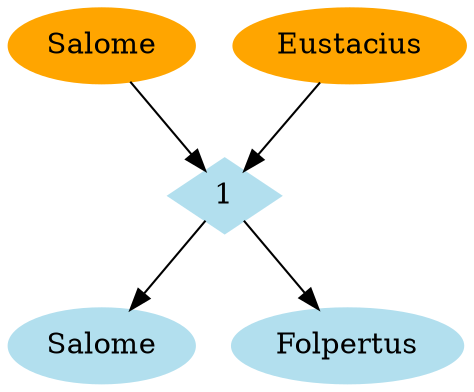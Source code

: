 digraph Families {
	node [color=lightblue2 style=filled]
	overlap=false
	"1a" [label=Salome]
	"1b" [label=Eustacius]
	1 [shape=diamond]
	"1a" -> 1 [weight=12]
	"1b" -> 1 [weight=12]
	"1c1" [label=Salome]
	1 -> "1c1" [weight=6]
	"1c2" [label=Folpertus]
	1 -> "1c2" [weight=6]
	"1a" [label=Salome color=orange]
	"1b" [label=Eustacius color=orange]
}
